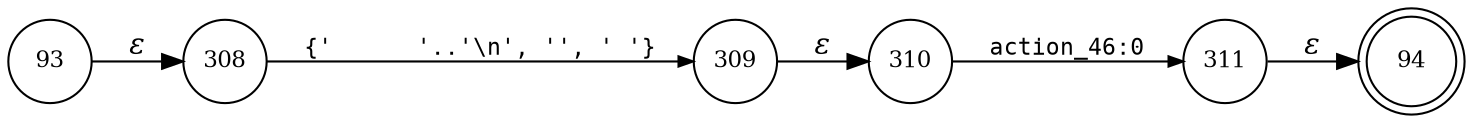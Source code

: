 digraph ATN {
rankdir=LR;
s94[fontsize=11, label="94", shape=doublecircle, fixedsize=true, width=.6];
s308[fontsize=11,label="308", shape=circle, fixedsize=true, width=.55, peripheries=1];
s309[fontsize=11,label="309", shape=circle, fixedsize=true, width=.55, peripheries=1];
s310[fontsize=11,label="310", shape=circle, fixedsize=true, width=.55, peripheries=1];
s311[fontsize=11,label="311", shape=circle, fixedsize=true, width=.55, peripheries=1];
s93[fontsize=11,label="93", shape=circle, fixedsize=true, width=.55, peripheries=1];
s93 -> s308 [fontname="Times-Italic", label="&epsilon;"];
s308 -> s309 [fontsize=11, fontname="Courier", arrowsize=.7, label = "{'	'..'\\n', '', ' '}", arrowhead = normal];
s309 -> s310 [fontname="Times-Italic", label="&epsilon;"];
s310 -> s311 [fontsize=11, fontname="Courier", arrowsize=.7, label = "action_46:0", arrowhead = normal];
s311 -> s94 [fontname="Times-Italic", label="&epsilon;"];
}